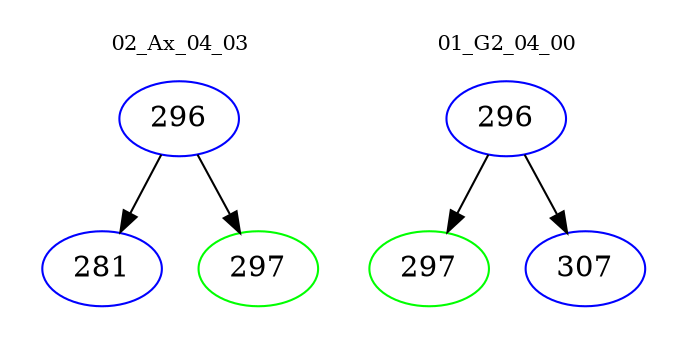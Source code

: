 digraph{
subgraph cluster_0 {
color = white
label = "02_Ax_04_03";
fontsize=10;
T0_296 [label="296", color="blue"]
T0_296 -> T0_281 [color="black"]
T0_281 [label="281", color="blue"]
T0_296 -> T0_297 [color="black"]
T0_297 [label="297", color="green"]
}
subgraph cluster_1 {
color = white
label = "01_G2_04_00";
fontsize=10;
T1_296 [label="296", color="blue"]
T1_296 -> T1_297 [color="black"]
T1_297 [label="297", color="green"]
T1_296 -> T1_307 [color="black"]
T1_307 [label="307", color="blue"]
}
}
